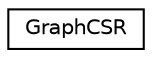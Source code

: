 digraph "Graphical Class Hierarchy"
{
 // LATEX_PDF_SIZE
  edge [fontname="Helvetica",fontsize="10",labelfontname="Helvetica",labelfontsize="10"];
  node [fontname="Helvetica",fontsize="10",shape=record];
  rankdir="LR";
  Node0 [label="GraphCSR",height=0.2,width=0.4,color="black", fillcolor="white", style="filled",URL="$classGraphCSR.html",tooltip=" "];
}
